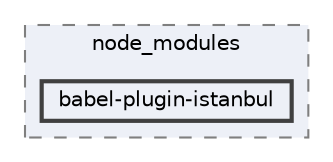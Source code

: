 digraph "pkiclassroomrescheduler/src/main/frontend/node_modules/babel-plugin-istanbul"
{
 // LATEX_PDF_SIZE
  bgcolor="transparent";
  edge [fontname=Helvetica,fontsize=10,labelfontname=Helvetica,labelfontsize=10];
  node [fontname=Helvetica,fontsize=10,shape=box,height=0.2,width=0.4];
  compound=true
  subgraph clusterdir_72953eda66ccb3a2722c28e1c3e6c23b {
    graph [ bgcolor="#edf0f7", pencolor="grey50", label="node_modules", fontname=Helvetica,fontsize=10 style="filled,dashed", URL="dir_72953eda66ccb3a2722c28e1c3e6c23b.html",tooltip=""]
  dir_2801aef530a0f4b283094cb0e135e754 [label="babel-plugin-istanbul", fillcolor="#edf0f7", color="grey25", style="filled,bold", URL="dir_2801aef530a0f4b283094cb0e135e754.html",tooltip=""];
  }
}
